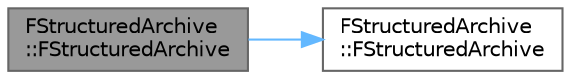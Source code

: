 digraph "FStructuredArchive::FStructuredArchive"
{
 // INTERACTIVE_SVG=YES
 // LATEX_PDF_SIZE
  bgcolor="transparent";
  edge [fontname=Helvetica,fontsize=10,labelfontname=Helvetica,labelfontsize=10];
  node [fontname=Helvetica,fontsize=10,shape=box,height=0.2,width=0.4];
  rankdir="LR";
  Node1 [id="Node000001",label="FStructuredArchive\l::FStructuredArchive",height=0.2,width=0.4,color="gray40", fillcolor="grey60", style="filled", fontcolor="black",tooltip=" "];
  Node1 -> Node2 [id="edge1_Node000001_Node000002",color="steelblue1",style="solid",tooltip=" "];
  Node2 [id="Node000002",label="FStructuredArchive\l::FStructuredArchive",height=0.2,width=0.4,color="grey40", fillcolor="white", style="filled",URL="$d4/da8/classFStructuredArchive.html#aa488fdfdeaabe5eb6abd44e766a9c4b3",tooltip="Constructor."];
}
